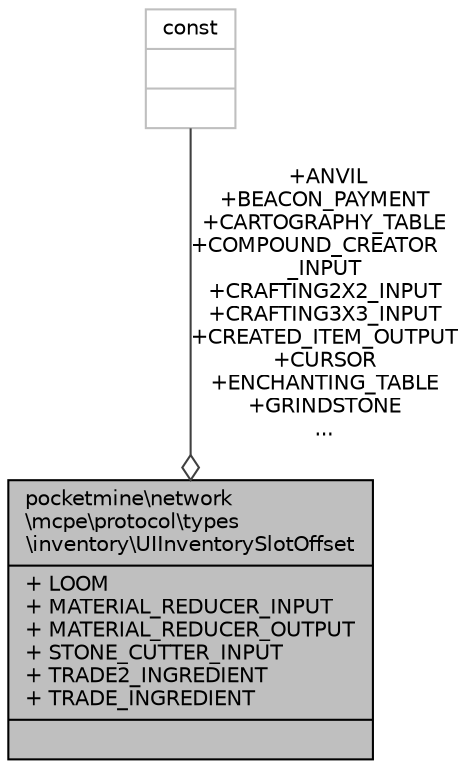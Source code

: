 digraph "pocketmine\network\mcpe\protocol\types\inventory\UIInventorySlotOffset"
{
 // INTERACTIVE_SVG=YES
 // LATEX_PDF_SIZE
  edge [fontname="Helvetica",fontsize="10",labelfontname="Helvetica",labelfontsize="10"];
  node [fontname="Helvetica",fontsize="10",shape=record];
  Node1 [label="{pocketmine\\network\l\\mcpe\\protocol\\types\l\\inventory\\UIInventorySlotOffset\n|+ LOOM\l+ MATERIAL_REDUCER_INPUT\l+ MATERIAL_REDUCER_OUTPUT\l+ STONE_CUTTER_INPUT\l+ TRADE2_INGREDIENT\l+ TRADE_INGREDIENT\l|}",height=0.2,width=0.4,color="black", fillcolor="grey75", style="filled", fontcolor="black",tooltip=" "];
  Node2 -> Node1 [color="grey25",fontsize="10",style="solid",label=" +ANVIL\n+BEACON_PAYMENT\n+CARTOGRAPHY_TABLE\n+COMPOUND_CREATOR\l_INPUT\n+CRAFTING2X2_INPUT\n+CRAFTING3X3_INPUT\n+CREATED_ITEM_OUTPUT\n+CURSOR\n+ENCHANTING_TABLE\n+GRINDSTONE\n..." ,arrowhead="odiamond",fontname="Helvetica"];
  Node2 [label="{const\n||}",height=0.2,width=0.4,color="grey75", fillcolor="white", style="filled",tooltip=" "];
}
